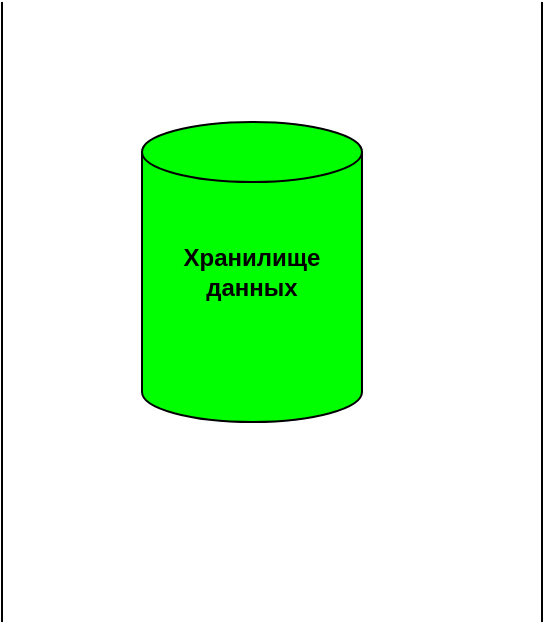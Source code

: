 <mxfile version="13.6.4" type="github">
  <diagram id="yveUb_7qO_bMXMRE16Xy" name="Page-1">
    <mxGraphModel dx="868" dy="482" grid="1" gridSize="10" guides="1" tooltips="1" connect="1" arrows="1" fold="1" page="1" pageScale="1" pageWidth="827" pageHeight="1169" math="0" shadow="0">
      <root>
        <mxCell id="0" />
        <mxCell id="1" parent="0" />
        <mxCell id="ROHs20EbgKoYuMuvtaCM-9" value="" style="endArrow=none;html=1;strokeColor=#000000;rounded=0;" edge="1" parent="1">
          <mxGeometry width="50" height="50" relative="1" as="geometry">
            <mxPoint x="250" y="390" as="sourcePoint" />
            <mxPoint x="250" y="80" as="targetPoint" />
          </mxGeometry>
        </mxCell>
        <mxCell id="ROHs20EbgKoYuMuvtaCM-1" value="&lt;b&gt;Хранилище данных&lt;/b&gt;" style="shape=cylinder2;whiteSpace=wrap;html=1;boundedLbl=1;backgroundOutline=1;size=15;fillColor=#00FF00;" vertex="1" parent="1">
          <mxGeometry x="320" y="140" width="110" height="150" as="geometry" />
        </mxCell>
        <mxCell id="ROHs20EbgKoYuMuvtaCM-10" value="" style="endArrow=none;html=1;strokeColor=#000000;rounded=0;" edge="1" parent="1">
          <mxGeometry width="50" height="50" relative="1" as="geometry">
            <mxPoint x="520" y="390" as="sourcePoint" />
            <mxPoint x="520" y="80" as="targetPoint" />
          </mxGeometry>
        </mxCell>
      </root>
    </mxGraphModel>
  </diagram>
</mxfile>
